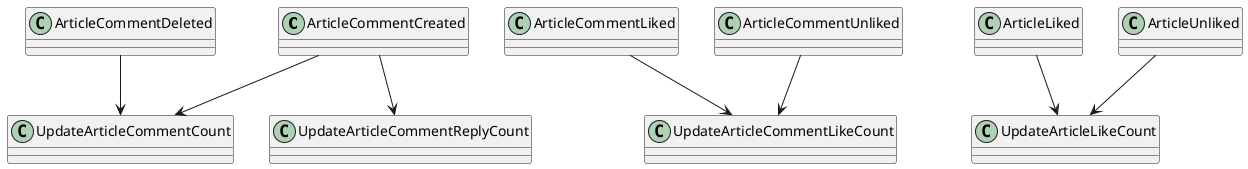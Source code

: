 @startuml
ArticleCommentCreated       -down-> UpdateArticleCommentCount
ArticleCommentCreated       -down-> UpdateArticleCommentReplyCount
ArticleCommentDeleted       -down-> UpdateArticleCommentCount
ArticleCommentLiked         -down-> UpdateArticleCommentLikeCount
ArticleCommentUnliked       -down-> UpdateArticleCommentLikeCount
ArticleLiked                -down-> UpdateArticleLikeCount
ArticleUnliked              -down-> UpdateArticleLikeCount
@enduml
